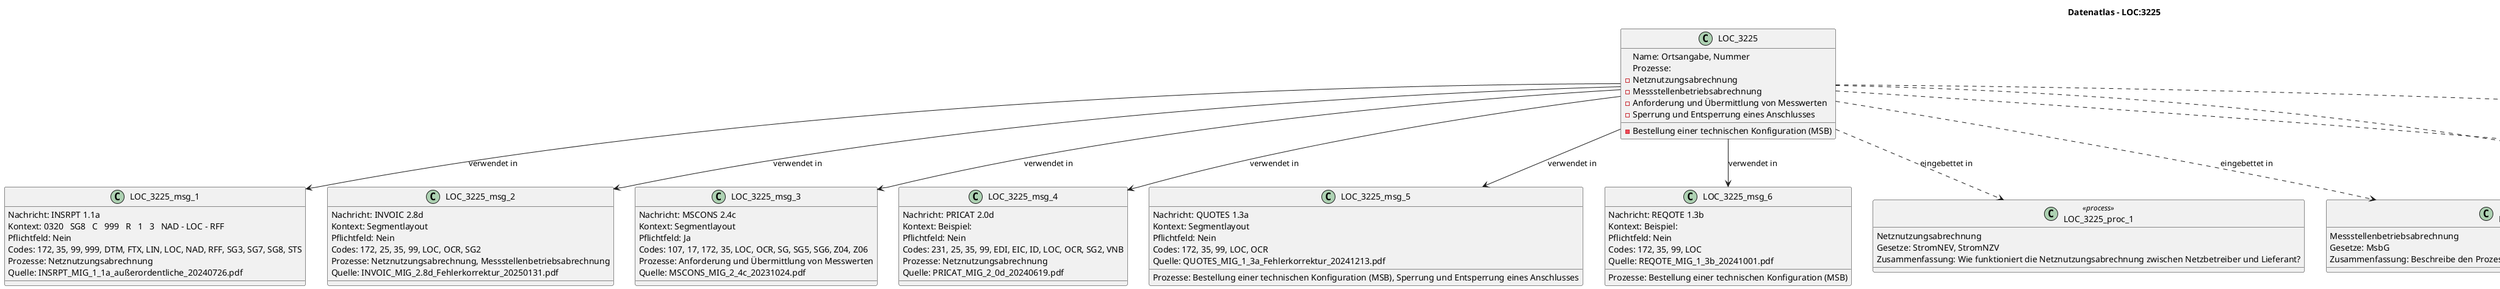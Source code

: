 @startuml
title Datenatlas – LOC:3225
class LOC_3225 {
  Name: Ortsangabe, Nummer
  Prozesse:
    - Netznutzungsabrechnung
    - Messstellenbetriebsabrechnung
    - Anforderung und Übermittlung von Messwerten
    - Bestellung einer technischen Konfiguration (MSB)
    - Sperrung und Entsperrung eines Anschlusses
}
class LOC_3225_msg_1 {
  Nachricht: INSRPT 1.1a
  Kontext: 0320   SG8   C   999   R   1   3   NAD - LOC - RFF
  Pflichtfeld: Nein
  Codes: 172, 35, 99, 999, DTM, FTX, LIN, LOC, NAD, RFF, SG3, SG7, SG8, STS
  Prozesse: Netznutzungsabrechnung
  Quelle: INSRPT_MIG_1_1a_außerordentliche_20240726.pdf
}
LOC_3225 --> LOC_3225_msg_1 : verwendet in
class LOC_3225_msg_2 {
  Nachricht: INVOIC 2.8d
  Kontext: Segmentlayout
  Pflichtfeld: Nein
  Codes: 172, 25, 35, 99, LOC, OCR, SG2
  Prozesse: Netznutzungsabrechnung, Messstellenbetriebsabrechnung
  Quelle: INVOIC_MIG_2.8d_Fehlerkorrektur_20250131.pdf
}
LOC_3225 --> LOC_3225_msg_2 : verwendet in
class LOC_3225_msg_3 {
  Nachricht: MSCONS 2.4c
  Kontext: Segmentlayout
  Pflichtfeld: Ja
  Codes: 107, 17, 172, 35, LOC, OCR, SG, SG5, SG6, Z04, Z06
  Prozesse: Anforderung und Übermittlung von Messwerten
  Quelle: MSCONS_MIG_2_4c_20231024.pdf
}
LOC_3225 --> LOC_3225_msg_3 : verwendet in
class LOC_3225_msg_4 {
  Nachricht: PRICAT 2.0d
  Kontext: Beispiel:
  Pflichtfeld: Nein
  Codes: 231, 25, 35, 99, EDI, EIC, ID, LOC, OCR, SG2, VNB
  Prozesse: Netznutzungsabrechnung
  Quelle: PRICAT_MIG_2_0d_20240619.pdf
}
LOC_3225 --> LOC_3225_msg_4 : verwendet in
class LOC_3225_msg_5 {
  Nachricht: QUOTES 1.3a
  Kontext: Segmentlayout
  Pflichtfeld: Nein
  Codes: 172, 35, 99, LOC, OCR
  Prozesse: Bestellung einer technischen Konfiguration (MSB), Sperrung und Entsperrung eines Anschlusses
  Quelle: QUOTES_MIG_1_3a_Fehlerkorrektur_20241213.pdf
}
LOC_3225 --> LOC_3225_msg_5 : verwendet in
class LOC_3225_msg_6 {
  Nachricht: REQOTE 1.3b
  Kontext: Beispiel:
  Pflichtfeld: Nein
  Codes: 172, 35, 99, LOC
  Prozesse: Bestellung einer technischen Konfiguration (MSB)
  Quelle: REQOTE_MIG_1_3b_20241001.pdf
}
LOC_3225 --> LOC_3225_msg_6 : verwendet in
class LOC_3225_proc_1 <<process>> {
  Netznutzungsabrechnung
  Gesetze: StromNEV, StromNZV
  Zusammenfassung: Wie funktioniert die Netznutzungsabrechnung zwischen Netzbetreiber und Lieferant?
}
LOC_3225 ..> LOC_3225_proc_1 : eingebettet in
class LOC_3225_proc_2 <<process>> {
  Messstellenbetriebsabrechnung
  Gesetze: MsbG
  Zusammenfassung: Beschreibe den Prozess der Abrechnung von Messstellenbetriebsleistungen.
}
LOC_3225 ..> LOC_3225_proc_2 : eingebettet in
class LOC_3225_proc_3 <<process>> {
  Anforderung und Übermittlung von Messwerten
  Gesetze: MsbG
  Zusammenfassung: Wie kann ein Marktpartner (z.B.
}
LOC_3225 ..> LOC_3225_proc_3 : eingebettet in
class LOC_3225_proc_4 <<process>> {
  Bestellung einer technischen Konfiguration (MSB)
  Gesetze: MsbG, EnWG
  Zusammenfassung: Erläutere den Prozess zur Bestellung einer spezifischen technischen Konfiguration bei einem Messstellenbetreiber, beispielsweise für ein intelligentes Messsystem.
}
LOC_3225 ..> LOC_3225_proc_4 : eingebettet in
class LOC_3225_proc_5 <<process>> {
  Sperrung und Entsperrung eines Anschlusses
  Gesetze: StromGVV
  Zusammenfassung: Beschreibe den End-to-End-Prozess für die Sperrung und Wiederherstellung eines Netzanschlusses.
}
LOC_3225 ..> LOC_3225_proc_5 : eingebettet in
@enduml